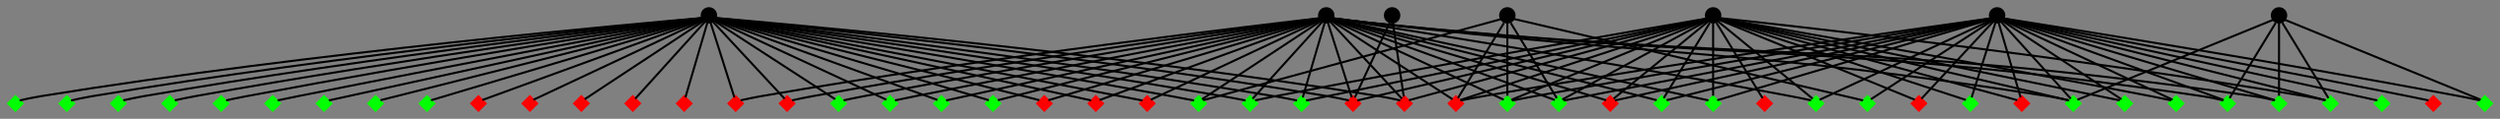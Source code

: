 digraph G_component_4 {
	graph [bgcolor="#808080", size="20,20"];
	node [height="0.1",
		style=filled,
		width="0.1",
		height="0.1",
		label="",
	];
	edge [dir=none, len=3];
	P_10592	 [color="#000000",
		shape=circle];
	G_509	 [color="#00ff00",
		shape=diamond];
	P_10592 -> G_509;
	G_816	 [color="#00ff00",
		shape=diamond];
	P_10592 -> G_816;
	G_2884	 [color="#00ff00",
		shape=diamond];
	P_10592 -> G_2884;
	G_3152	 [color="#00ff00",
		shape=diamond];
	P_10592 -> G_3152;
	G_4327	 [color="#00ff00",
		shape=diamond];
	P_10592 -> G_4327;
	G_4455	 [color="#00ff00",
		shape=diamond];
	P_10592 -> G_4455;
	G_4456	 [color="#00ff00",
		shape=diamond];
	P_10592 -> G_4456;
	G_4459	 [color="#00ff00",
		shape=diamond];
	P_10592 -> G_4459;
	G_4491	 [color="#00ff00",
		shape=diamond];
	P_10592 -> G_4491;
	G_5982	 [color="#00ff00",
		shape=diamond];
	P_10592 -> G_5982;
	G_6552	 [color="#00ff00",
		shape=diamond];
	P_10592 -> G_6552;
	G_6553	 [color="#00ff00",
		shape=diamond];
	P_10592 -> G_6553;
	G_6667	 [color="#00ff00",
		shape=diamond];
	P_10592 -> G_6667;
	G_8490	 [color="#00ff00",
		shape=diamond];
	P_10592 -> G_8490;
	G_8492	 [color="#00ff00",
		shape=diamond];
	P_10592 -> G_8492;
	G_241	 [color="#ff0000",
		shape=diamond];
	P_10592 -> G_241;
	G_595	 [color="#ff0000",
		shape=diamond];
	P_10592 -> G_595;
	G_3731	 [color="#ff0000",
		shape=diamond];
	P_10592 -> G_3731;
	G_6120	 [color="#ff0000",
		shape=diamond];
	P_10592 -> G_6120;
	G_8369	 [color="#ff0000",
		shape=diamond];
	P_10592 -> G_8369;
	P_46132	 [color="#000000",
		shape=circle];
	G_430	 [color="#00ff00",
		shape=diamond];
	P_46132 -> G_430;
	G_888	 [color="#00ff00",
		shape=diamond];
	P_46132 -> G_888;
	G_972	 [color="#00ff00",
		shape=diamond];
	P_46132 -> G_972;
	G_1329	 [color="#00ff00",
		shape=diamond];
	P_46132 -> G_1329;
	G_3025	 [color="#00ff00",
		shape=diamond];
	P_46132 -> G_3025;
	G_3657	 [color="#00ff00",
		shape=diamond];
	P_46132 -> G_3657;
	G_3698	 [color="#00ff00",
		shape=diamond];
	P_46132 -> G_3698;
	G_4204	 [color="#00ff00",
		shape=diamond];
	P_46132 -> G_4204;
	G_4891	 [color="#00ff00",
		shape=diamond];
	P_46132 -> G_4891;
	G_4895	 [color="#00ff00",
		shape=diamond];
	P_46132 -> G_4895;
	G_6529	 [color="#00ff00",
		shape=diamond];
	P_46132 -> G_6529;
	G_6533	 [color="#00ff00",
		shape=diamond];
	P_46132 -> G_6533;
	G_6534	 [color="#00ff00",
		shape=diamond];
	P_46132 -> G_6534;
	G_7159	 [color="#00ff00",
		shape=diamond];
	P_46132 -> G_7159;
	G_8527	 [color="#00ff00",
		shape=diamond];
	P_46132 -> G_8527;
	G_8686	 [color="#00ff00",
		shape=diamond];
	P_46132 -> G_8686;
	G_225	 [color="#ff0000",
		shape=diamond];
	P_46132 -> G_225;
	G_725	 [color="#ff0000",
		shape=diamond];
	P_46132 -> G_725;
	G_1080	 [color="#ff0000",
		shape=diamond];
	P_46132 -> G_1080;
	G_3269	 [color="#ff0000",
		shape=diamond];
	P_46132 -> G_3269;
	G_3927	 [color="#ff0000",
		shape=diamond];
	P_46132 -> G_3927;
	G_4798	 [color="#ff0000",
		shape=diamond];
	P_46132 -> G_4798;
	G_4896	 [color="#ff0000",
		shape=diamond];
	P_46132 -> G_4896;
	G_4900	 [color="#ff0000",
		shape=diamond];
	P_46132 -> G_4900;
	G_4901	 [color="#ff0000",
		shape=diamond];
	P_46132 -> G_4901;
	G_6145	 [color="#ff0000",
		shape=diamond];
	P_46132 -> G_6145;
	G_7229	 [color="#ff0000",
		shape=diamond];
	P_46132 -> G_7229;
	G_8375	 [color="#ff0000",
		shape=diamond];
	P_46132 -> G_8375;
	P_68377	 [color="#000000",
		shape=circle];
	P_68377 -> G_430;
	P_68377 -> G_509;
	P_68377 -> G_816;
	P_68377 -> G_888;
	P_68377 -> G_4204;
	P_68377 -> G_4327;
	P_68377 -> G_4455;
	P_68377 -> G_4456;
	P_68377 -> G_4459;
	P_68377 -> G_4491;
	P_68377 -> G_6529;
	P_68377 -> G_6533;
	P_68377 -> G_6534;
	P_68377 -> G_8492;
	P_68377 -> G_8686;
	P_68377 -> G_225;
	P_68377 -> G_1080;
	P_68377 -> G_3731;
	P_68377 -> G_3927;
	P_68377 -> G_4798;
	P_68377 -> G_4900;
	P_68377 -> G_6145;
	P_68377 -> G_8369;
	P_68377 -> G_8375;
	P_74372	 [color="#000000",
		shape=circle];
	P_74372 -> G_430;
	P_74372 -> G_509;
	P_74372 -> G_888;
	P_74372 -> G_3152;
	P_74372 -> G_4327;
	P_74372 -> G_4455;
	P_74372 -> G_4456;
	P_74372 -> G_4491;
	P_74372 -> G_5982;
	P_74372 -> G_6552;
	P_74372 -> G_6667;
	P_74372 -> G_8492;
	P_74372 -> G_225;
	P_74372 -> G_241;
	P_74372 -> G_1080;
	P_74372 -> G_3731;
	G_3882	 [color="#ff0000",
		shape=diamond];
	P_74372 -> G_3882;
	P_74372 -> G_6120;
	P_74372 -> G_8369;
	P_99617	 [color="#000000",
		shape=circle];
	P_99617 -> G_225;
	P_99617 -> G_1080;
	P_488307	 [color="#000000",
		shape=circle];
	P_488307 -> G_4456;
	P_488307 -> G_4491;
	P_488307 -> G_6533;
	P_488307 -> G_8490;
	P_488307 -> G_3731;
	P_708537	 [color="#000000",
		shape=circle];
	P_708537 -> G_816;
	P_708537 -> G_3152;
	P_708537 -> G_4459;
	P_708537 -> G_6553;
	P_708537 -> G_8492;
}
